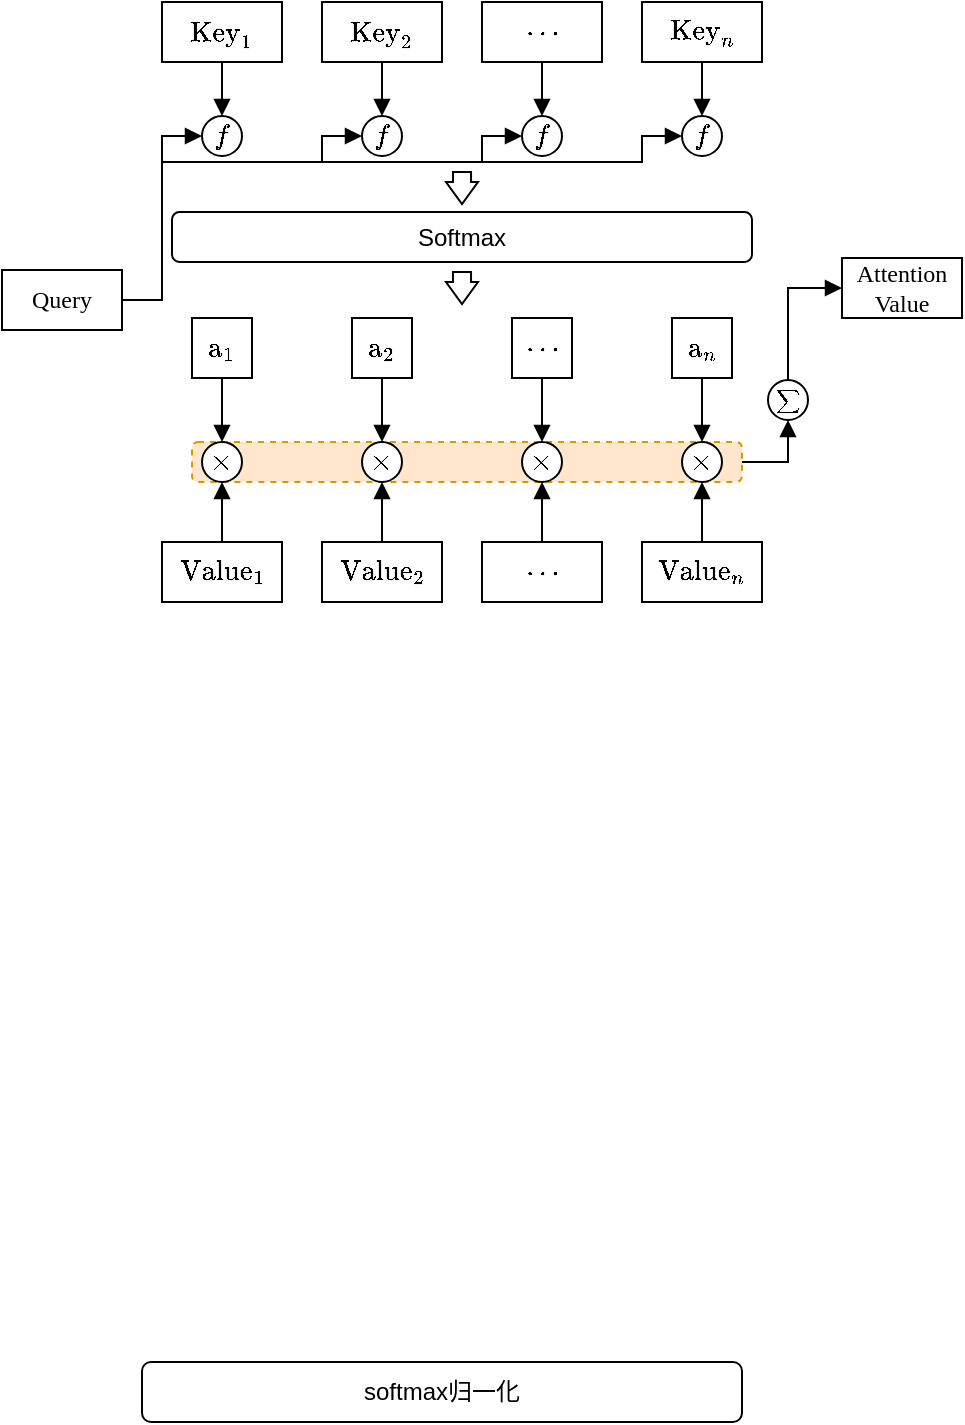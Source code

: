 <mxfile version="26.0.13">
  <diagram name="第 1 页" id="vekz1VgQCgPQaylvvoMv">
    <mxGraphModel dx="658" dy="430" grid="1" gridSize="10" guides="1" tooltips="1" connect="1" arrows="1" fold="1" page="1" pageScale="1" pageWidth="827" pageHeight="1169" math="1" shadow="0">
      <root>
        <mxCell id="0" />
        <mxCell id="1" parent="0" />
        <mxCell id="CKBmDJ3kUlhQhghKCygS-92" value="" style="rounded=1;whiteSpace=wrap;html=1;dashed=1;fillColor=#ffe6cc;strokeColor=#d79b00;" vertex="1" parent="1">
          <mxGeometry x="195" y="690" width="275" height="20" as="geometry" />
        </mxCell>
        <mxCell id="CKBmDJ3kUlhQhghKCygS-1" value="Query" style="rounded=0;whiteSpace=wrap;html=1;aspect=fixed;fontFamily=Times New Roman;" vertex="1" parent="1">
          <mxGeometry x="100" y="604" width="60" height="30" as="geometry" />
        </mxCell>
        <mxCell id="CKBmDJ3kUlhQhghKCygS-3" value="$$\text{Value}_1$$" style="rounded=0;whiteSpace=wrap;html=1;aspect=fixed;" vertex="1" parent="1">
          <mxGeometry x="180" y="740" width="60" height="30" as="geometry" />
        </mxCell>
        <mxCell id="CKBmDJ3kUlhQhghKCygS-4" value="$$\text{Value}_2$$" style="rounded=0;whiteSpace=wrap;html=1;aspect=fixed;" vertex="1" parent="1">
          <mxGeometry x="260" y="740" width="60" height="30" as="geometry" />
        </mxCell>
        <mxCell id="CKBmDJ3kUlhQhghKCygS-5" value="$$\cdots$$" style="rounded=0;whiteSpace=wrap;html=1;aspect=fixed;" vertex="1" parent="1">
          <mxGeometry x="340" y="740" width="60" height="30" as="geometry" />
        </mxCell>
        <mxCell id="CKBmDJ3kUlhQhghKCygS-6" value="$$\text{Value}_n$$" style="rounded=0;whiteSpace=wrap;html=1;aspect=fixed;" vertex="1" parent="1">
          <mxGeometry x="420" y="740" width="60" height="30" as="geometry" />
        </mxCell>
        <mxCell id="CKBmDJ3kUlhQhghKCygS-7" value="$$\text{Key}_1$$" style="rounded=0;whiteSpace=wrap;html=1;aspect=fixed;" vertex="1" parent="1">
          <mxGeometry x="180" y="470" width="60" height="30" as="geometry" />
        </mxCell>
        <mxCell id="CKBmDJ3kUlhQhghKCygS-8" value="$$\text{Key}_2$$" style="rounded=0;whiteSpace=wrap;html=1;aspect=fixed;" vertex="1" parent="1">
          <mxGeometry x="260" y="470" width="60" height="30" as="geometry" />
        </mxCell>
        <mxCell id="CKBmDJ3kUlhQhghKCygS-9" value="$$\cdots$$" style="rounded=0;whiteSpace=wrap;html=1;aspect=fixed;" vertex="1" parent="1">
          <mxGeometry x="340" y="470" width="60" height="30" as="geometry" />
        </mxCell>
        <mxCell id="CKBmDJ3kUlhQhghKCygS-10" value="$$\text{Key}_n$$" style="rounded=0;whiteSpace=wrap;html=1;aspect=fixed;" vertex="1" parent="1">
          <mxGeometry x="420" y="470" width="60" height="30" as="geometry" />
        </mxCell>
        <mxCell id="CKBmDJ3kUlhQhghKCygS-11" value="softmax归一化" style="rounded=1;whiteSpace=wrap;html=1;" vertex="1" parent="1">
          <mxGeometry x="170" y="1150" width="300" height="30" as="geometry" />
        </mxCell>
        <mxCell id="CKBmDJ3kUlhQhghKCygS-26" value="$$\text{a}_1$$" style="rounded=0;whiteSpace=wrap;html=1;" vertex="1" parent="1">
          <mxGeometry x="195" y="628" width="30" height="30" as="geometry" />
        </mxCell>
        <mxCell id="CKBmDJ3kUlhQhghKCygS-27" value="$$\text{a}_2$$" style="rounded=0;whiteSpace=wrap;html=1;" vertex="1" parent="1">
          <mxGeometry x="275" y="628" width="30" height="30" as="geometry" />
        </mxCell>
        <mxCell id="CKBmDJ3kUlhQhghKCygS-28" value="$$\cdots$$" style="rounded=0;whiteSpace=wrap;html=1;" vertex="1" parent="1">
          <mxGeometry x="355" y="628" width="30" height="30" as="geometry" />
        </mxCell>
        <mxCell id="CKBmDJ3kUlhQhghKCygS-29" value="$$\text{a}_n$$" style="rounded=0;whiteSpace=wrap;html=1;" vertex="1" parent="1">
          <mxGeometry x="435" y="628" width="30" height="30" as="geometry" />
        </mxCell>
        <mxCell id="CKBmDJ3kUlhQhghKCygS-30" value="Softmax" style="rounded=1;whiteSpace=wrap;html=1;" vertex="1" parent="1">
          <mxGeometry x="185" y="575" width="290" height="25" as="geometry" />
        </mxCell>
        <mxCell id="CKBmDJ3kUlhQhghKCygS-32" value="" style="endArrow=block;html=1;rounded=0;exitX=0.5;exitY=1;exitDx=0;exitDy=0;entryX=0.5;entryY=0;entryDx=0;entryDy=0;endFill=1;" edge="1" parent="1" source="CKBmDJ3kUlhQhghKCygS-7" target="CKBmDJ3kUlhQhghKCygS-56">
          <mxGeometry width="50" height="50" relative="1" as="geometry">
            <mxPoint x="120" y="550" as="sourcePoint" />
            <mxPoint x="210" y="534" as="targetPoint" />
          </mxGeometry>
        </mxCell>
        <mxCell id="CKBmDJ3kUlhQhghKCygS-45" value="" style="shape=singleArrow;whiteSpace=wrap;html=1;arrowWidth=0.565;arrowSize=0.688;direction=south;aspect=fixed;" vertex="1" parent="1">
          <mxGeometry x="322" y="555" width="16" height="16" as="geometry" />
        </mxCell>
        <mxCell id="CKBmDJ3kUlhQhghKCygS-47" value="Attention&lt;div&gt;Value&lt;/div&gt;" style="rounded=0;whiteSpace=wrap;html=1;aspect=fixed;fontFamily=Times New Roman;" vertex="1" parent="1">
          <mxGeometry x="520" y="598" width="60" height="30" as="geometry" />
        </mxCell>
        <mxCell id="CKBmDJ3kUlhQhghKCygS-56" value="$$f$$" style="ellipse;whiteSpace=wrap;html=1;aspect=fixed;" vertex="1" parent="1">
          <mxGeometry x="200" y="527" width="20" height="20" as="geometry" />
        </mxCell>
        <mxCell id="CKBmDJ3kUlhQhghKCygS-57" value="$$f$$" style="ellipse;whiteSpace=wrap;html=1;aspect=fixed;" vertex="1" parent="1">
          <mxGeometry x="280" y="527" width="20" height="20" as="geometry" />
        </mxCell>
        <mxCell id="CKBmDJ3kUlhQhghKCygS-58" value="$$f$$" style="ellipse;whiteSpace=wrap;html=1;aspect=fixed;" vertex="1" parent="1">
          <mxGeometry x="440" y="527" width="20" height="20" as="geometry" />
        </mxCell>
        <mxCell id="CKBmDJ3kUlhQhghKCygS-59" value="$$f$$" style="ellipse;whiteSpace=wrap;html=1;aspect=fixed;" vertex="1" parent="1">
          <mxGeometry x="360" y="527" width="20" height="20" as="geometry" />
        </mxCell>
        <mxCell id="CKBmDJ3kUlhQhghKCygS-60" value="" style="endArrow=block;html=1;rounded=0;endFill=1;exitX=1;exitY=0.5;exitDx=0;exitDy=0;entryX=0;entryY=0.5;entryDx=0;entryDy=0;" edge="1" parent="1" source="CKBmDJ3kUlhQhghKCygS-1" target="CKBmDJ3kUlhQhghKCygS-56">
          <mxGeometry width="50" height="50" relative="1" as="geometry">
            <mxPoint x="120" y="580" as="sourcePoint" />
            <mxPoint x="210" y="530" as="targetPoint" />
            <Array as="points">
              <mxPoint x="180" y="619" />
              <mxPoint x="180" y="537" />
            </Array>
          </mxGeometry>
        </mxCell>
        <mxCell id="CKBmDJ3kUlhQhghKCygS-64" value="" style="endArrow=block;html=1;rounded=0;exitX=0.5;exitY=1;exitDx=0;exitDy=0;entryX=0.5;entryY=0;entryDx=0;entryDy=0;endFill=1;" edge="1" parent="1" source="CKBmDJ3kUlhQhghKCygS-8" target="CKBmDJ3kUlhQhghKCygS-57">
          <mxGeometry width="50" height="50" relative="1" as="geometry">
            <mxPoint x="220" y="510" as="sourcePoint" />
            <mxPoint x="220" y="559" as="targetPoint" />
          </mxGeometry>
        </mxCell>
        <mxCell id="CKBmDJ3kUlhQhghKCygS-65" value="" style="endArrow=block;html=1;rounded=0;exitX=0.5;exitY=1;exitDx=0;exitDy=0;entryX=0.5;entryY=0;entryDx=0;entryDy=0;endFill=1;" edge="1" parent="1" source="CKBmDJ3kUlhQhghKCygS-9" target="CKBmDJ3kUlhQhghKCygS-59">
          <mxGeometry width="50" height="50" relative="1" as="geometry">
            <mxPoint x="300" y="510" as="sourcePoint" />
            <mxPoint x="300" y="559" as="targetPoint" />
          </mxGeometry>
        </mxCell>
        <mxCell id="CKBmDJ3kUlhQhghKCygS-66" value="" style="endArrow=block;html=1;rounded=0;exitX=0.5;exitY=1;exitDx=0;exitDy=0;entryX=0.5;entryY=0;entryDx=0;entryDy=0;endFill=1;" edge="1" parent="1" source="CKBmDJ3kUlhQhghKCygS-10" target="CKBmDJ3kUlhQhghKCygS-58">
          <mxGeometry width="50" height="50" relative="1" as="geometry">
            <mxPoint x="380" y="510" as="sourcePoint" />
            <mxPoint x="380" y="559" as="targetPoint" />
          </mxGeometry>
        </mxCell>
        <mxCell id="CKBmDJ3kUlhQhghKCygS-67" value="" style="endArrow=block;html=1;rounded=0;endFill=1;exitX=1;exitY=0.5;exitDx=0;exitDy=0;entryX=0;entryY=0.5;entryDx=0;entryDy=0;" edge="1" parent="1" source="CKBmDJ3kUlhQhghKCygS-1" target="CKBmDJ3kUlhQhghKCygS-57">
          <mxGeometry width="50" height="50" relative="1" as="geometry">
            <mxPoint x="170" y="629" as="sourcePoint" />
            <mxPoint x="210" y="569" as="targetPoint" />
            <Array as="points">
              <mxPoint x="180" y="619" />
              <mxPoint x="180" y="550" />
              <mxPoint x="220" y="550" />
              <mxPoint x="260" y="550" />
              <mxPoint x="260" y="537" />
            </Array>
          </mxGeometry>
        </mxCell>
        <mxCell id="CKBmDJ3kUlhQhghKCygS-68" value="" style="endArrow=block;html=1;rounded=0;endFill=1;exitX=1;exitY=0.5;exitDx=0;exitDy=0;entryX=0;entryY=0.5;entryDx=0;entryDy=0;" edge="1" parent="1" source="CKBmDJ3kUlhQhghKCygS-1" target="CKBmDJ3kUlhQhghKCygS-59">
          <mxGeometry width="50" height="50" relative="1" as="geometry">
            <mxPoint x="170" y="629" as="sourcePoint" />
            <mxPoint x="290" y="569" as="targetPoint" />
            <Array as="points">
              <mxPoint x="180" y="619" />
              <mxPoint x="180" y="550" />
              <mxPoint x="270" y="550" />
              <mxPoint x="340" y="550" />
              <mxPoint x="340" y="537" />
            </Array>
          </mxGeometry>
        </mxCell>
        <mxCell id="CKBmDJ3kUlhQhghKCygS-69" value="" style="endArrow=block;html=1;rounded=0;endFill=1;exitX=1;exitY=0.5;exitDx=0;exitDy=0;entryX=0;entryY=0.5;entryDx=0;entryDy=0;" edge="1" parent="1" source="CKBmDJ3kUlhQhghKCygS-1" target="CKBmDJ3kUlhQhghKCygS-58">
          <mxGeometry width="50" height="50" relative="1" as="geometry">
            <mxPoint x="170" y="629" as="sourcePoint" />
            <mxPoint x="370" y="569" as="targetPoint" />
            <Array as="points">
              <mxPoint x="180" y="619" />
              <mxPoint x="180" y="550" />
              <mxPoint x="280" y="550" />
              <mxPoint x="340" y="550" />
              <mxPoint x="420" y="550" />
              <mxPoint x="420" y="537" />
            </Array>
          </mxGeometry>
        </mxCell>
        <mxCell id="CKBmDJ3kUlhQhghKCygS-74" value="" style="endArrow=block;html=1;rounded=0;exitX=0.5;exitY=0;exitDx=0;exitDy=0;entryX=0.5;entryY=1;entryDx=0;entryDy=0;endFill=1;" edge="1" parent="1" source="CKBmDJ3kUlhQhghKCygS-3" target="CKBmDJ3kUlhQhghKCygS-86">
          <mxGeometry width="50" height="50" relative="1" as="geometry">
            <mxPoint x="140" y="721" as="sourcePoint" />
            <mxPoint x="210" y="712" as="targetPoint" />
          </mxGeometry>
        </mxCell>
        <mxCell id="CKBmDJ3kUlhQhghKCygS-75" value="" style="endArrow=block;html=1;rounded=0;exitX=0.5;exitY=1;exitDx=0;exitDy=0;entryX=0.5;entryY=0;entryDx=0;entryDy=0;endFill=1;" edge="1" parent="1" source="CKBmDJ3kUlhQhghKCygS-26" target="CKBmDJ3kUlhQhghKCygS-86">
          <mxGeometry width="50" height="50" relative="1" as="geometry">
            <mxPoint x="225" y="678" as="sourcePoint" />
            <mxPoint x="210" y="692" as="targetPoint" />
          </mxGeometry>
        </mxCell>
        <mxCell id="CKBmDJ3kUlhQhghKCygS-76" value="" style="endArrow=block;html=1;rounded=0;exitX=0.5;exitY=1;exitDx=0;exitDy=0;entryX=0.5;entryY=0;entryDx=0;entryDy=0;endFill=1;" edge="1" parent="1" source="CKBmDJ3kUlhQhghKCygS-27" target="CKBmDJ3kUlhQhghKCygS-87">
          <mxGeometry width="50" height="50" relative="1" as="geometry">
            <mxPoint x="275" y="680" as="sourcePoint" />
            <mxPoint x="290" y="692" as="targetPoint" />
          </mxGeometry>
        </mxCell>
        <mxCell id="CKBmDJ3kUlhQhghKCygS-77" value="" style="endArrow=block;html=1;rounded=0;exitX=0.5;exitY=0;exitDx=0;exitDy=0;entryX=0.5;entryY=1;entryDx=0;entryDy=0;endFill=1;" edge="1" parent="1" source="CKBmDJ3kUlhQhghKCygS-4" target="CKBmDJ3kUlhQhghKCygS-87">
          <mxGeometry width="50" height="50" relative="1" as="geometry">
            <mxPoint x="300" y="709" as="sourcePoint" />
            <mxPoint x="290" y="712" as="targetPoint" />
          </mxGeometry>
        </mxCell>
        <mxCell id="CKBmDJ3kUlhQhghKCygS-78" value="" style="endArrow=block;html=1;rounded=0;exitX=0.5;exitY=1;exitDx=0;exitDy=0;entryX=0.5;entryY=0;entryDx=0;entryDy=0;endFill=1;" edge="1" parent="1" source="CKBmDJ3kUlhQhghKCygS-28" target="CKBmDJ3kUlhQhghKCygS-88">
          <mxGeometry width="50" height="50" relative="1" as="geometry">
            <mxPoint x="385.112" y="680" as="sourcePoint" />
            <mxPoint x="370" y="692" as="targetPoint" />
          </mxGeometry>
        </mxCell>
        <mxCell id="CKBmDJ3kUlhQhghKCygS-79" value="" style="endArrow=block;html=1;rounded=0;exitX=0.5;exitY=0;exitDx=0;exitDy=0;entryX=0.5;entryY=1;entryDx=0;entryDy=0;endFill=1;" edge="1" parent="1" source="CKBmDJ3kUlhQhghKCygS-5" target="CKBmDJ3kUlhQhghKCygS-88">
          <mxGeometry width="50" height="50" relative="1" as="geometry">
            <mxPoint x="380" y="709" as="sourcePoint" />
            <mxPoint x="370" y="712" as="targetPoint" />
          </mxGeometry>
        </mxCell>
        <mxCell id="CKBmDJ3kUlhQhghKCygS-80" value="" style="endArrow=block;html=1;rounded=0;exitX=0.5;exitY=1;exitDx=0;exitDy=0;endFill=1;entryX=0.5;entryY=0;entryDx=0;entryDy=0;" edge="1" parent="1" source="CKBmDJ3kUlhQhghKCygS-29" target="CKBmDJ3kUlhQhghKCygS-89">
          <mxGeometry width="50" height="50" relative="1" as="geometry">
            <mxPoint x="380" y="709" as="sourcePoint" />
            <mxPoint x="450" y="692" as="targetPoint" />
          </mxGeometry>
        </mxCell>
        <mxCell id="CKBmDJ3kUlhQhghKCygS-81" value="" style="endArrow=block;html=1;rounded=0;exitX=0.5;exitY=0;exitDx=0;exitDy=0;entryX=0.5;entryY=1;entryDx=0;entryDy=0;endFill=1;" edge="1" parent="1" source="CKBmDJ3kUlhQhghKCygS-6" target="CKBmDJ3kUlhQhghKCygS-89">
          <mxGeometry width="50" height="50" relative="1" as="geometry">
            <mxPoint x="380" y="750" as="sourcePoint" />
            <mxPoint x="450" y="712" as="targetPoint" />
          </mxGeometry>
        </mxCell>
        <mxCell id="CKBmDJ3kUlhQhghKCygS-85" value="" style="endArrow=block;html=1;rounded=0;entryX=0;entryY=0.5;entryDx=0;entryDy=0;endFill=1;exitX=0.5;exitY=0;exitDx=0;exitDy=0;" edge="1" parent="1" source="CKBmDJ3kUlhQhghKCygS-93" target="CKBmDJ3kUlhQhghKCygS-47">
          <mxGeometry width="50" height="50" relative="1" as="geometry">
            <mxPoint x="470" y="702" as="sourcePoint" />
            <mxPoint x="530" y="719" as="targetPoint" />
            <Array as="points">
              <mxPoint x="493" y="613" />
            </Array>
          </mxGeometry>
        </mxCell>
        <mxCell id="CKBmDJ3kUlhQhghKCygS-86" value="$$\times$$" style="ellipse;whiteSpace=wrap;html=1;aspect=fixed;" vertex="1" parent="1">
          <mxGeometry x="200" y="690" width="20" height="20" as="geometry" />
        </mxCell>
        <mxCell id="CKBmDJ3kUlhQhghKCygS-87" value="$$\times$$" style="ellipse;whiteSpace=wrap;html=1;aspect=fixed;" vertex="1" parent="1">
          <mxGeometry x="280" y="690" width="20" height="20" as="geometry" />
        </mxCell>
        <mxCell id="CKBmDJ3kUlhQhghKCygS-88" value="$$\times$$" style="ellipse;whiteSpace=wrap;html=1;aspect=fixed;" vertex="1" parent="1">
          <mxGeometry x="360" y="690" width="20" height="20" as="geometry" />
        </mxCell>
        <mxCell id="CKBmDJ3kUlhQhghKCygS-89" value="$$\times$$" style="ellipse;whiteSpace=wrap;html=1;aspect=fixed;" vertex="1" parent="1">
          <mxGeometry x="440" y="690" width="20" height="20" as="geometry" />
        </mxCell>
        <mxCell id="CKBmDJ3kUlhQhghKCygS-91" value="" style="shape=singleArrow;whiteSpace=wrap;html=1;arrowWidth=0.565;arrowSize=0.688;direction=south;aspect=fixed;" vertex="1" parent="1">
          <mxGeometry x="322" y="605" width="16" height="16" as="geometry" />
        </mxCell>
        <mxCell id="CKBmDJ3kUlhQhghKCygS-94" value="" style="endArrow=block;html=1;rounded=0;entryX=0.5;entryY=1;entryDx=0;entryDy=0;endFill=1;exitX=1;exitY=0.5;exitDx=0;exitDy=0;" edge="1" parent="1" source="CKBmDJ3kUlhQhghKCygS-92" target="CKBmDJ3kUlhQhghKCygS-93">
          <mxGeometry width="50" height="50" relative="1" as="geometry">
            <mxPoint x="470" y="700" as="sourcePoint" />
            <mxPoint x="520" y="619" as="targetPoint" />
            <Array as="points">
              <mxPoint x="493" y="700" />
            </Array>
          </mxGeometry>
        </mxCell>
        <mxCell id="CKBmDJ3kUlhQhghKCygS-93" value="$$\sum$$" style="ellipse;whiteSpace=wrap;html=1;aspect=fixed;fontSize=7;" vertex="1" parent="1">
          <mxGeometry x="483" y="659" width="20" height="20" as="geometry" />
        </mxCell>
      </root>
    </mxGraphModel>
  </diagram>
</mxfile>
